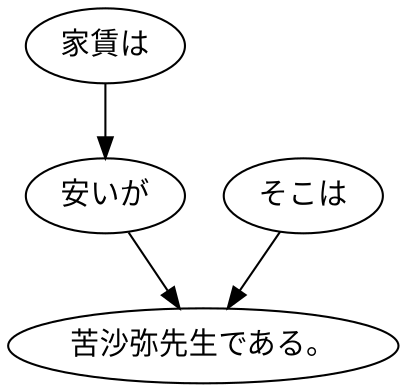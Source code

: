 digraph graph4670 {
	node0 [label="家賃は"];
	node1 [label="安いが"];
	node2 [label="そこは"];
	node3 [label="苦沙弥先生である。"];
	node0 -> node1;
	node1 -> node3;
	node2 -> node3;
}
